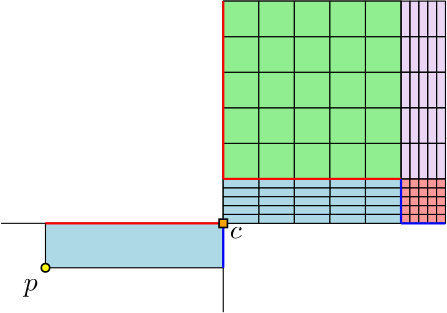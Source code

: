 <?xml version="1.0"?>
<!DOCTYPE ipe SYSTEM "ipe.dtd">
<ipe version="70218" creator="Ipe 7.2.23">
<info created="D:20210806161019" modified="D:20210806162410"/>
<ipestyle name="basic">
<symbol name="arrow/arc(spx)">
<path stroke="sym-stroke" fill="sym-stroke" pen="sym-pen">
0 0 m
-1 0.333 l
-1 -0.333 l
h
</path>
</symbol>
<symbol name="arrow/farc(spx)">
<path stroke="sym-stroke" fill="white" pen="sym-pen">
0 0 m
-1 0.333 l
-1 -0.333 l
h
</path>
</symbol>
<symbol name="arrow/ptarc(spx)">
<path stroke="sym-stroke" fill="sym-stroke" pen="sym-pen">
0 0 m
-1 0.333 l
-0.8 0 l
-1 -0.333 l
h
</path>
</symbol>
<symbol name="arrow/fptarc(spx)">
<path stroke="sym-stroke" fill="white" pen="sym-pen">
0 0 m
-1 0.333 l
-0.8 0 l
-1 -0.333 l
h
</path>
</symbol>
<symbol name="mark/circle(sx)" transformations="translations">
<path fill="sym-stroke">
0.6 0 0 0.6 0 0 e
0.4 0 0 0.4 0 0 e
</path>
</symbol>
<symbol name="mark/disk(sx)" transformations="translations">
<path fill="sym-stroke">
0.6 0 0 0.6 0 0 e
</path>
</symbol>
<symbol name="mark/fdisk(sfx)" transformations="translations">
<group>
<path fill="sym-fill">
0.5 0 0 0.5 0 0 e
</path>
<path fill="sym-stroke" fillrule="eofill">
0.6 0 0 0.6 0 0 e
0.4 0 0 0.4 0 0 e
</path>
</group>
</symbol>
<symbol name="mark/box(sx)" transformations="translations">
<path fill="sym-stroke" fillrule="eofill">
-0.6 -0.6 m
0.6 -0.6 l
0.6 0.6 l
-0.6 0.6 l
h
-0.4 -0.4 m
0.4 -0.4 l
0.4 0.4 l
-0.4 0.4 l
h
</path>
</symbol>
<symbol name="mark/square(sx)" transformations="translations">
<path fill="sym-stroke">
-0.6 -0.6 m
0.6 -0.6 l
0.6 0.6 l
-0.6 0.6 l
h
</path>
</symbol>
<symbol name="mark/fsquare(sfx)" transformations="translations">
<group>
<path fill="sym-fill">
-0.5 -0.5 m
0.5 -0.5 l
0.5 0.5 l
-0.5 0.5 l
h
</path>
<path fill="sym-stroke" fillrule="eofill">
-0.6 -0.6 m
0.6 -0.6 l
0.6 0.6 l
-0.6 0.6 l
h
-0.4 -0.4 m
0.4 -0.4 l
0.4 0.4 l
-0.4 0.4 l
h
</path>
</group>
</symbol>
<symbol name="mark/cross(sx)" transformations="translations">
<group>
<path fill="sym-stroke">
-0.43 -0.57 m
0.57 0.43 l
0.43 0.57 l
-0.57 -0.43 l
h
</path>
<path fill="sym-stroke">
-0.43 0.57 m
0.57 -0.43 l
0.43 -0.57 l
-0.57 0.43 l
h
</path>
</group>
</symbol>
<symbol name="arrow/fnormal(spx)">
<path stroke="sym-stroke" fill="white" pen="sym-pen">
0 0 m
-1 0.333 l
-1 -0.333 l
h
</path>
</symbol>
<symbol name="arrow/pointed(spx)">
<path stroke="sym-stroke" fill="sym-stroke" pen="sym-pen">
0 0 m
-1 0.333 l
-0.8 0 l
-1 -0.333 l
h
</path>
</symbol>
<symbol name="arrow/fpointed(spx)">
<path stroke="sym-stroke" fill="white" pen="sym-pen">
0 0 m
-1 0.333 l
-0.8 0 l
-1 -0.333 l
h
</path>
</symbol>
<symbol name="arrow/linear(spx)">
<path stroke="sym-stroke" pen="sym-pen">
-1 0.333 m
0 0 l
-1 -0.333 l
</path>
</symbol>
<symbol name="arrow/fdouble(spx)">
<path stroke="sym-stroke" fill="white" pen="sym-pen">
0 0 m
-1 0.333 l
-1 -0.333 l
h
-1 0 m
-2 0.333 l
-2 -0.333 l
h
</path>
</symbol>
<symbol name="arrow/double(spx)">
<path stroke="sym-stroke" fill="sym-stroke" pen="sym-pen">
0 0 m
-1 0.333 l
-1 -0.333 l
h
-1 0 m
-2 0.333 l
-2 -0.333 l
h
</path>
</symbol>
<symbol name="arrow/mid-normal(spx)">
<path stroke="sym-stroke" fill="sym-stroke" pen="sym-pen">
0.5 0 m
-0.5 0.333 l
-0.5 -0.333 l
h
</path>
</symbol>
<symbol name="arrow/mid-fnormal(spx)">
<path stroke="sym-stroke" fill="white" pen="sym-pen">
0.5 0 m
-0.5 0.333 l
-0.5 -0.333 l
h
</path>
</symbol>
<symbol name="arrow/mid-pointed(spx)">
<path stroke="sym-stroke" fill="sym-stroke" pen="sym-pen">
0.5 0 m
-0.5 0.333 l
-0.3 0 l
-0.5 -0.333 l
h
</path>
</symbol>
<symbol name="arrow/mid-fpointed(spx)">
<path stroke="sym-stroke" fill="white" pen="sym-pen">
0.5 0 m
-0.5 0.333 l
-0.3 0 l
-0.5 -0.333 l
h
</path>
</symbol>
<symbol name="arrow/mid-double(spx)">
<path stroke="sym-stroke" fill="sym-stroke" pen="sym-pen">
1 0 m
0 0.333 l
0 -0.333 l
h
0 0 m
-1 0.333 l
-1 -0.333 l
h
</path>
</symbol>
<symbol name="arrow/mid-fdouble(spx)">
<path stroke="sym-stroke" fill="white" pen="sym-pen">
1 0 m
0 0.333 l
0 -0.333 l
h
0 0 m
-1 0.333 l
-1 -0.333 l
h
</path>
</symbol>
<anglesize name="22.5 deg" value="22.5"/>
<anglesize name="30 deg" value="30"/>
<anglesize name="45 deg" value="45"/>
<anglesize name="60 deg" value="60"/>
<anglesize name="90 deg" value="90"/>
<arrowsize name="large" value="10"/>
<arrowsize name="small" value="5"/>
<arrowsize name="tiny" value="3"/>
<color name="blue" value="0 0 1"/>
<color name="brown" value="0.647 0.165 0.165"/>
<color name="darkblue" value="0 0 0.545"/>
<color name="darkcyan" value="0 0.545 0.545"/>
<color name="darkgray" value="0.663"/>
<color name="darkgreen" value="0 0.392 0"/>
<color name="darkmagenta" value="0.545 0 0.545"/>
<color name="darkorange" value="1 0.549 0"/>
<color name="darkred" value="0.545 0 0"/>
<color name="gold" value="1 0.843 0"/>
<color name="gray" value="0.745"/>
<color name="green" value="0 1 0"/>
<color name="lightblue" value="0.678 0.847 0.902"/>
<color name="lightcyan" value="0.878 1 1"/>
<color name="lightgray" value="0.827"/>
<color name="lightgreen" value="0.565 0.933 0.565"/>
<color name="lightyellow" value="1 1 0.878"/>
<color name="navy" value="0 0 0.502"/>
<color name="orange" value="1 0.647 0"/>
<color name="pink" value="1 0.753 0.796"/>
<color name="purple" value="0.627 0.125 0.941"/>
<color name="red" value="1 0 0"/>
<color name="seagreen" value="0.18 0.545 0.341"/>
<color name="turquoise" value="0.251 0.878 0.816"/>
<color name="violet" value="0.933 0.51 0.933"/>
<color name="yellow" value="1 1 0"/>
<dashstyle name="dash dot dotted" value="[4 2 1 2 1 2] 0"/>
<dashstyle name="dash dotted" value="[4 2 1 2] 0"/>
<dashstyle name="dashed" value="[4] 0"/>
<dashstyle name="dotted" value="[1 3] 0"/>
<gridsize name="10 pts (~3.5 mm)" value="10"/>
<gridsize name="14 pts (~5 mm)" value="14"/>
<gridsize name="16 pts (~6 mm)" value="16"/>
<gridsize name="20 pts (~7 mm)" value="20"/>
<gridsize name="28 pts (~10 mm)" value="28"/>
<gridsize name="32 pts (~12 mm)" value="32"/>
<gridsize name="4 pts" value="4"/>
<gridsize name="56 pts (~20 mm)" value="56"/>
<gridsize name="8 pts (~3 mm)" value="8"/>
<opacity name="10%" value="0.1"/>
<opacity name="30%" value="0.3"/>
<opacity name="50%" value="0.5"/>
<opacity name="75%" value="0.75"/>
<pen name="fat" value="1.2"/>
<pen name="heavier" value="0.8"/>
<pen name="ultrafat" value="2"/>
<symbolsize name="large" value="5"/>
<symbolsize name="small" value="2"/>
<symbolsize name="tiny" value="1.1"/>
<textsize name="Huge" value="\Huge"/>
<textsize name="LARGE" value="\LARGE"/>
<textsize name="Large" value="\Large"/>
<textsize name="footnote" value="\footnotesize"/>
<textsize name="huge" value="\huge"/>
<textsize name="large" value="\large"/>
<textsize name="small" value="\small"/>
<textsize name="tiny" value="\tiny"/>
<textstyle name="center" begin="\begin{center}" end="\end{center}"/>
<textstyle name="item" begin="\begin{itemize}\item{}" end="\end{itemize}"/>
<textstyle name="itemize" begin="\begin{itemize}" end="\end{itemize}"/>
<tiling name="falling" angle="-60" step="4" width="1"/>
<tiling name="rising" angle="30" step="4" width="1"/>
</ipestyle>
<ipestyle name="sarielstylesheet">
<color name="aliceblue" value="0.941 0.973 1"/>
<color name="antiquewhite" value="0.98 0.922 0.843"/>
<color name="antiquewhite1" value="1 0.937 0.859"/>
<color name="antiquewhite2" value="0.933 0.875 0.8"/>
<color name="antiquewhite3" value="0.804 0.753 0.69"/>
<color name="antiquewhite4" value="0.545 0.514 0.471"/>
<color name="aquamarine" value="0.498 1 0.831"/>
<color name="aquamarine1" value="0.498 1 0.831"/>
<color name="aquamarine2" value="0.463 0.933 0.776"/>
<color name="aquamarine3" value="0.4 0.804 0.667"/>
<color name="aquamarine4" value="0.271 0.545 0.455"/>
<color name="azure" value="0.941 1 1"/>
<color name="azure1" value="0.941 1 1"/>
<color name="azure2" value="0.878 0.933 0.933"/>
<color name="azure3" value="0.757 0.804 0.804"/>
<color name="azure4" value="0.514 0.545 0.545"/>
<color name="beige" value="0.961 0.961 0.863"/>
<color name="bisque" value="1 0.894 0.769"/>
<color name="bisque1" value="1 0.894 0.769"/>
<color name="bisque2" value="0.933 0.835 0.718"/>
<color name="bisque3" value="0.804 0.718 0.62"/>
<color name="bisque4" value="0.545 0.49 0.42"/>
<color name="black" value="0"/>
<color name="blanchedalmond" value="1 0.922 0.804"/>
<color name="blue" value="0 0 1"/>
<color name="blue1" value="0 0 1"/>
<color name="blue2" value="0 0 0.933"/>
<color name="blue3" value="0 0 0.804"/>
<color name="blue4" value="0 0 0.545"/>
<color name="blueviolet" value="0.541 0.169 0.886"/>
<color name="brown" value="0.647 0.165 0.165"/>
<color name="brown1" value="1 0.251 0.251"/>
<color name="brown2" value="0.933 0.231 0.231"/>
<color name="brown3" value="0.804 0.2 0.2"/>
<color name="brown4" value="0.545 0.137 0.137"/>
<color name="burlywood" value="0.871 0.722 0.529"/>
<color name="burlywood1" value="1 0.827 0.608"/>
<color name="burlywood2" value="0.933 0.773 0.569"/>
<color name="burlywood3" value="0.804 0.667 0.49"/>
<color name="burlywood4" value="0.545 0.451 0.333"/>
<color name="cadetblue" value="0.373 0.62 0.627"/>
<color name="cadetblue1" value="0.596 0.961 1"/>
<color name="cadetblue2" value="0.557 0.898 0.933"/>
<color name="cadetblue3" value="0.478 0.773 0.804"/>
<color name="cadetblue4" value="0.325 0.525 0.545"/>
<color name="chartreuse" value="0.498 1 0"/>
<color name="chartreuse1" value="0.498 1 0"/>
<color name="chartreuse2" value="0.463 0.933 0"/>
<color name="chartreuse3" value="0.4 0.804 0"/>
<color name="chartreuse4" value="0.271 0.545 0"/>
<color name="chocolate" value="0.824 0.412 0.118"/>
<color name="chocolate1" value="1 0.498 0.141"/>
<color name="chocolate2" value="0.933 0.463 0.129"/>
<color name="chocolate3" value="0.804 0.4 0.114"/>
<color name="chocolate4" value="0.545 0.271 0.075"/>
<color name="coral" value="1 0.498 0.314"/>
<color name="coral1" value="1 0.447 0.337"/>
<color name="coral2" value="0.933 0.416 0.314"/>
<color name="coral3" value="0.804 0.357 0.271"/>
<color name="coral4" value="0.545 0.243 0.184"/>
<color name="cornflowerblue" value="0.392 0.584 0.929"/>
<color name="cornsilk" value="1 0.973 0.863"/>
<color name="cornsilk1" value="1 0.973 0.863"/>
<color name="cornsilk2" value="0.933 0.91 0.804"/>
<color name="cornsilk3" value="0.804 0.784 0.694"/>
<color name="cornsilk4" value="0.545 0.533 0.471"/>
<color name="cyan" value="0 1 1"/>
<color name="cyan1" value="0 1 1"/>
<color name="cyan2" value="0 0.933 0.933"/>
<color name="cyan3" value="0 0.804 0.804"/>
<color name="cyan4" value="0 0.545 0.545"/>
<color name="darkblue" value="0 0 0.545"/>
<color name="darkcyan" value="0 0.545 0.545"/>
<color name="darkgoldenrod" value="0.722 0.525 0.043"/>
<color name="darkgoldenrod1" value="1 0.725 0.059"/>
<color name="darkgoldenrod2" value="0.933 0.678 0.055"/>
<color name="darkgoldenrod3" value="0.804 0.584 0.047"/>
<color name="darkgoldenrod4" value="0.545 0.396 0.031"/>
<color name="darkgray" value="0.663"/>
<color name="darkgreen" value="0 0.392 0"/>
<color name="darkgrey" value="0.663"/>
<color name="darkkhaki" value="0.741 0.718 0.42"/>
<color name="darkmagenta" value="0.545 0 0.545"/>
<color name="darkolivegreen" value="0.333 0.42 0.184"/>
<color name="darkolivegreen1" value="0.792 1 0.439"/>
<color name="darkolivegreen2" value="0.737 0.933 0.408"/>
<color name="darkolivegreen3" value="0.635 0.804 0.353"/>
<color name="darkolivegreen4" value="0.431 0.545 0.239"/>
<color name="darkorange" value="1 0.549 0"/>
<color name="darkorange1" value="1 0.498 0"/>
<color name="darkorange2" value="0.933 0.463 0"/>
<color name="darkorange3" value="0.804 0.4 0"/>
<color name="darkorange4" value="0.545 0.271 0"/>
<color name="darkorchid" value="0.6 0.196 0.8"/>
<color name="darkorchid1" value="0.749 0.243 1"/>
<color name="darkorchid2" value="0.698 0.227 0.933"/>
<color name="darkorchid3" value="0.604 0.196 0.804"/>
<color name="darkorchid4" value="0.408 0.133 0.545"/>
<color name="darkred" value="0.545 0 0"/>
<color name="darksalmon" value="0.914 0.588 0.478"/>
<color name="darkseagreen" value="0.561 0.737 0.561"/>
<color name="darkseagreen1" value="0.757 1 0.757"/>
<color name="darkseagreen2" value="0.706 0.933 0.706"/>
<color name="darkseagreen3" value="0.608 0.804 0.608"/>
<color name="darkseagreen4" value="0.412 0.545 0.412"/>
<color name="darkslateblue" value="0.282 0.239 0.545"/>
<color name="darkslategray" value="0.184 0.31 0.31"/>
<color name="darkslategray1" value="0.592 1 1"/>
<color name="darkslategray2" value="0.553 0.933 0.933"/>
<color name="darkslategray3" value="0.475 0.804 0.804"/>
<color name="darkslategray4" value="0.322 0.545 0.545"/>
<color name="darkslategrey" value="0.184 0.31 0.31"/>
<color name="darkturquoise" value="0 0.808 0.82"/>
<color name="darkviolet" value="0.58 0 0.827"/>
<color name="deeppink" value="1 0.078 0.576"/>
<color name="deeppink1" value="1 0.078 0.576"/>
<color name="deeppink2" value="0.933 0.071 0.537"/>
<color name="deeppink3" value="0.804 0.063 0.463"/>
<color name="deeppink4" value="0.545 0.039 0.314"/>
<color name="deepskyblue" value="0 0.749 1"/>
<color name="deepskyblue1" value="0 0.749 1"/>
<color name="deepskyblue2" value="0 0.698 0.933"/>
<color name="deepskyblue3" value="0 0.604 0.804"/>
<color name="deepskyblue4" value="0 0.408 0.545"/>
<color name="dimgray" value="0.412"/>
<color name="dimgrey" value="0.412"/>
<color name="dodgerblue" value="0.118 0.565 1"/>
<color name="dodgerblue1" value="0.118 0.565 1"/>
<color name="dodgerblue2" value="0.11 0.525 0.933"/>
<color name="dodgerblue3" value="0.094 0.455 0.804"/>
<color name="dodgerblue4" value="0.063 0.306 0.545"/>
<color name="firebrick" value="0.698 0.133 0.133"/>
<color name="firebrick1" value="1 0.188 0.188"/>
<color name="firebrick2" value="0.933 0.173 0.173"/>
<color name="firebrick3" value="0.804 0.149 0.149"/>
<color name="firebrick4" value="0.545 0.102 0.102"/>
<color name="floralwhite" value="1 0.98 0.941"/>
<color name="forestgreen" value="0.133 0.545 0.133"/>
<color name="gainsboro" value="0.863"/>
<color name="ghostwhite" value="0.973 0.973 1"/>
<color name="gold" value="1 0.843 0"/>
<color name="gold1" value="1 0.843 0"/>
<color name="gold2" value="0.933 0.788 0"/>
<color name="gold3" value="0.804 0.678 0"/>
<color name="gold4" value="0.545 0.459 0"/>
<color name="goldenrod" value="0.855 0.647 0.125"/>
<color name="goldenrod1" value="1 0.757 0.145"/>
<color name="goldenrod2" value="0.933 0.706 0.133"/>
<color name="goldenrod3" value="0.804 0.608 0.114"/>
<color name="goldenrod4" value="0.545 0.412 0.078"/>
<color name="gray" value="0.745"/>
<color name="gray0" value="0"/>
<color name="gray1" value="0.125"/>
<color name="gray10" value="0.102"/>
<color name="gray100" value="1"/>
<color name="gray11" value="0.11"/>
<color name="gray12" value="0.122"/>
<color name="gray13" value="0.129"/>
<color name="gray14" value="0.141"/>
<color name="gray15" value="0.149"/>
<color name="gray16" value="0.161"/>
<color name="gray17" value="0.169"/>
<color name="gray18" value="0.18"/>
<color name="gray19" value="0.188"/>
<color name="gray2" value="0.25"/>
<color name="gray20" value="0.2"/>
<color name="gray21" value="0.212"/>
<color name="gray22" value="0.22"/>
<color name="gray23" value="0.231"/>
<color name="gray24" value="0.239"/>
<color name="gray25" value="0.251"/>
<color name="gray26" value="0.259"/>
<color name="gray27" value="0.271"/>
<color name="gray28" value="0.278"/>
<color name="gray29" value="0.29"/>
<color name="gray3" value="0.375"/>
<color name="gray30" value="0.302"/>
<color name="gray31" value="0.31"/>
<color name="gray32" value="0.322"/>
<color name="gray33" value="0.329"/>
<color name="gray34" value="0.341"/>
<color name="gray35" value="0.349"/>
<color name="gray36" value="0.361"/>
<color name="gray37" value="0.369"/>
<color name="gray38" value="0.38"/>
<color name="gray39" value="0.388"/>
<color name="gray4" value="0.5"/>
<color name="gray40" value="0.4"/>
<color name="gray41" value="0.412"/>
<color name="gray42" value="0.42"/>
<color name="gray43" value="0.431"/>
<color name="gray44" value="0.439"/>
<color name="gray45" value="0.451"/>
<color name="gray46" value="0.459"/>
<color name="gray47" value="0.471"/>
<color name="gray48" value="0.478"/>
<color name="gray49" value="0.49"/>
<color name="gray5" value="0.625"/>
<color name="gray50" value="0.498"/>
<color name="gray51" value="0.51"/>
<color name="gray52" value="0.522"/>
<color name="gray53" value="0.529"/>
<color name="gray54" value="0.541"/>
<color name="gray55" value="0.549"/>
<color name="gray56" value="0.561"/>
<color name="gray57" value="0.569"/>
<color name="gray58" value="0.58"/>
<color name="gray59" value="0.588"/>
<color name="gray6" value="0.75"/>
<color name="gray60" value="0.6"/>
<color name="gray61" value="0.612"/>
<color name="gray62" value="0.62"/>
<color name="gray63" value="0.631"/>
<color name="gray64" value="0.639"/>
<color name="gray65" value="0.651"/>
<color name="gray66" value="0.659"/>
<color name="gray67" value="0.671"/>
<color name="gray68" value="0.678"/>
<color name="gray69" value="0.69"/>
<color name="gray7" value="0.875"/>
<color name="gray70" value="0.702"/>
<color name="gray71" value="0.71"/>
<color name="gray72" value="0.722"/>
<color name="gray73" value="0.729"/>
<color name="gray74" value="0.741"/>
<color name="gray75" value="0.749"/>
<color name="gray76" value="0.761"/>
<color name="gray77" value="0.769"/>
<color name="gray78" value="0.78"/>
<color name="gray79" value="0.788"/>
<color name="gray8" value="0.078"/>
<color name="gray80" value="0.8"/>
<color name="gray81" value="0.812"/>
<color name="gray82" value="0.82"/>
<color name="gray83" value="0.831"/>
<color name="gray84" value="0.839"/>
<color name="gray85" value="0.851"/>
<color name="gray86" value="0.859"/>
<color name="gray87" value="0.871"/>
<color name="gray88" value="0.878"/>
<color name="gray89" value="0.89"/>
<color name="gray9" value="0.09"/>
<color name="gray90" value="0.898"/>
<color name="gray91" value="0.91"/>
<color name="gray92" value="0.922"/>
<color name="gray93" value="0.929"/>
<color name="gray94" value="0.941"/>
<color name="gray95" value="0.949"/>
<color name="gray96" value="0.961"/>
<color name="gray97" value="0.969"/>
<color name="gray98" value="0.98"/>
<color name="gray99" value="0.988"/>
<color name="gray_1" value="0.012"/>
<color name="gray_2" value="0.02"/>
<color name="gray_3" value="0.031"/>
<color name="gray_4" value="0.039"/>
<color name="gray_5" value="0.051"/>
<color name="gray_6" value="0.059"/>
<color name="gray_7" value="0.071"/>
<color name="green" value="0 1 0"/>
<color name="green1" value="0 1 0"/>
<color name="green2" value="0 0.933 0"/>
<color name="green3" value="0 0.804 0"/>
<color name="green4" value="0 0.545 0"/>
<color name="greenyellow" value="0.678 1 0.184"/>
<color name="grey" value="0.745"/>
<color name="grey0" value="0"/>
<color name="grey1" value="0.012"/>
<color name="grey10" value="0.102"/>
<color name="grey100" value="1"/>
<color name="grey11" value="0.11"/>
<color name="grey12" value="0.122"/>
<color name="grey13" value="0.129"/>
<color name="grey14" value="0.141"/>
<color name="grey15" value="0.149"/>
<color name="grey16" value="0.161"/>
<color name="grey17" value="0.169"/>
<color name="grey18" value="0.18"/>
<color name="grey19" value="0.188"/>
<color name="grey2" value="0.02"/>
<color name="grey20" value="0.2"/>
<color name="grey21" value="0.212"/>
<color name="grey22" value="0.22"/>
<color name="grey23" value="0.231"/>
<color name="grey24" value="0.239"/>
<color name="grey25" value="0.251"/>
<color name="grey26" value="0.259"/>
<color name="grey27" value="0.271"/>
<color name="grey28" value="0.278"/>
<color name="grey29" value="0.29"/>
<color name="grey3" value="0.031"/>
<color name="grey30" value="0.302"/>
<color name="grey31" value="0.31"/>
<color name="grey32" value="0.322"/>
<color name="grey33" value="0.329"/>
<color name="grey34" value="0.341"/>
<color name="grey35" value="0.349"/>
<color name="grey36" value="0.361"/>
<color name="grey37" value="0.369"/>
<color name="grey38" value="0.38"/>
<color name="grey39" value="0.388"/>
<color name="grey4" value="0.039"/>
<color name="grey40" value="0.4"/>
<color name="grey41" value="0.412"/>
<color name="grey42" value="0.42"/>
<color name="grey43" value="0.431"/>
<color name="grey44" value="0.439"/>
<color name="grey45" value="0.451"/>
<color name="grey46" value="0.459"/>
<color name="grey47" value="0.471"/>
<color name="grey48" value="0.478"/>
<color name="grey49" value="0.49"/>
<color name="grey5" value="0.051"/>
<color name="grey50" value="0.498"/>
<color name="grey51" value="0.51"/>
<color name="grey52" value="0.522"/>
<color name="grey53" value="0.529"/>
<color name="grey54" value="0.541"/>
<color name="grey55" value="0.549"/>
<color name="grey56" value="0.561"/>
<color name="grey57" value="0.569"/>
<color name="grey58" value="0.58"/>
<color name="grey59" value="0.588"/>
<color name="grey6" value="0.059"/>
<color name="grey60" value="0.6"/>
<color name="grey61" value="0.612"/>
<color name="grey62" value="0.62"/>
<color name="grey63" value="0.631"/>
<color name="grey64" value="0.639"/>
<color name="grey65" value="0.651"/>
<color name="grey66" value="0.659"/>
<color name="grey67" value="0.671"/>
<color name="grey68" value="0.678"/>
<color name="grey69" value="0.69"/>
<color name="grey7" value="0.071"/>
<color name="grey70" value="0.702"/>
<color name="grey71" value="0.71"/>
<color name="grey72" value="0.722"/>
<color name="grey73" value="0.729"/>
<color name="grey74" value="0.741"/>
<color name="grey75" value="0.749"/>
<color name="grey76" value="0.761"/>
<color name="grey77" value="0.769"/>
<color name="grey78" value="0.78"/>
<color name="grey79" value="0.788"/>
<color name="grey8" value="0.078"/>
<color name="grey80" value="0.8"/>
<color name="grey81" value="0.812"/>
<color name="grey82" value="0.82"/>
<color name="grey83" value="0.831"/>
<color name="grey84" value="0.839"/>
<color name="grey85" value="0.851"/>
<color name="grey86" value="0.859"/>
<color name="grey87" value="0.871"/>
<color name="grey88" value="0.878"/>
<color name="grey89" value="0.89"/>
<color name="grey9" value="0.09"/>
<color name="grey90" value="0.898"/>
<color name="grey91" value="0.91"/>
<color name="grey92" value="0.922"/>
<color name="grey93" value="0.929"/>
<color name="grey94" value="0.941"/>
<color name="grey95" value="0.949"/>
<color name="grey96" value="0.961"/>
<color name="grey97" value="0.969"/>
<color name="grey98" value="0.98"/>
<color name="grey99" value="0.988"/>
<color name="honeydew" value="0.941 1 0.941"/>
<color name="honeydew1" value="0.941 1 0.941"/>
<color name="honeydew2" value="0.878 0.933 0.878"/>
<color name="honeydew3" value="0.757 0.804 0.757"/>
<color name="honeydew4" value="0.514 0.545 0.514"/>
<color name="hotpink" value="1 0.412 0.706"/>
<color name="hotpink1" value="1 0.431 0.706"/>
<color name="hotpink2" value="0.933 0.416 0.655"/>
<color name="hotpink3" value="0.804 0.376 0.565"/>
<color name="hotpink4" value="0.545 0.227 0.384"/>
<color name="indianred" value="0.804 0.361 0.361"/>
<color name="indianred1" value="1 0.416 0.416"/>
<color name="indianred2" value="0.933 0.388 0.388"/>
<color name="indianred3" value="0.804 0.333 0.333"/>
<color name="indianred4" value="0.545 0.227 0.227"/>
<color name="ivory" value="1 1 0.941"/>
<color name="ivory1" value="1 1 0.941"/>
<color name="ivory2" value="0.933 0.933 0.878"/>
<color name="ivory3" value="0.804 0.804 0.757"/>
<color name="ivory4" value="0.545 0.545 0.514"/>
<color name="khaki" value="0.941 0.902 0.549"/>
<color name="khaki1" value="1 0.965 0.561"/>
<color name="khaki2" value="0.933 0.902 0.522"/>
<color name="khaki3" value="0.804 0.776 0.451"/>
<color name="khaki4" value="0.545 0.525 0.306"/>
<color name="lavender" value="0.902 0.902 0.98"/>
<color name="lavenderblush" value="1 0.941 0.961"/>
<color name="lavenderblush1" value="1 0.941 0.961"/>
<color name="lavenderblush2" value="0.933 0.878 0.898"/>
<color name="lavenderblush3" value="0.804 0.757 0.773"/>
<color name="lavenderblush4" value="0.545 0.514 0.525"/>
<color name="lawngreen" value="0.486 0.988 0"/>
<color name="lemonchiffon" value="1 0.98 0.804"/>
<color name="lemonchiffon1" value="1 0.98 0.804"/>
<color name="lemonchiffon2" value="0.933 0.914 0.749"/>
<color name="lemonchiffon3" value="0.804 0.788 0.647"/>
<color name="lemonchiffon4" value="0.545 0.537 0.439"/>
<color name="lightblue" value="0.678 0.847 0.902"/>
<color name="lightblue1" value="0.749 0.937 1"/>
<color name="lightblue2" value="0.698 0.875 0.933"/>
<color name="lightblue3" value="0.604 0.753 0.804"/>
<color name="lightblue4" value="0.408 0.514 0.545"/>
<color name="lightcoral" value="0.941 0.502 0.502"/>
<color name="lightcyan" value="0.878 1 1"/>
<color name="lightcyan1" value="0.878 1 1"/>
<color name="lightcyan2" value="0.82 0.933 0.933"/>
<color name="lightcyan3" value="0.706 0.804 0.804"/>
<color name="lightcyan4" value="0.478 0.545 0.545"/>
<color name="lightgoldenrod" value="0.933 0.867 0.51"/>
<color name="lightgoldenrod1" value="1 0.925 0.545"/>
<color name="lightgoldenrod2" value="0.933 0.863 0.51"/>
<color name="lightgoldenrod3" value="0.804 0.745 0.439"/>
<color name="lightgoldenrod4" value="0.545 0.506 0.298"/>
<color name="lightgoldenrodyellow" value="0.98 0.98 0.824"/>
<color name="lightgray" value="0.827"/>
<color name="lightgreen" value="0.565 0.933 0.565"/>
<color name="lightgrey" value="0.827"/>
<color name="lightpink" value="1 0.714 0.757"/>
<color name="lightpink1" value="1 0.682 0.725"/>
<color name="lightpink2" value="0.933 0.635 0.678"/>
<color name="lightpink3" value="0.804 0.549 0.584"/>
<color name="lightpink4" value="0.545 0.373 0.396"/>
<color name="lightred" value="1 0.601 0.601"/>
<color name="lightsalmon" value="1 0.627 0.478"/>
<color name="lightsalmon1" value="1 0.627 0.478"/>
<color name="lightsalmon2" value="0.933 0.584 0.447"/>
<color name="lightsalmon3" value="0.804 0.506 0.384"/>
<color name="lightsalmon4" value="0.545 0.341 0.259"/>
<color name="lightseagreen" value="0.125 0.698 0.667"/>
<color name="lightskyblue" value="0.529 0.808 0.98"/>
<color name="lightskyblue1" value="0.69 0.886 1"/>
<color name="lightskyblue2" value="0.643 0.827 0.933"/>
<color name="lightskyblue3" value="0.553 0.714 0.804"/>
<color name="lightskyblue4" value="0.376 0.482 0.545"/>
<color name="lightslateblue" value="0.518 0.439 1"/>
<color name="lightslategray" value="0.467 0.533 0.6"/>
<color name="lightslategrey" value="0.467 0.533 0.6"/>
<color name="lightsteelblue" value="0.69 0.769 0.871"/>
<color name="lightsteelblue1" value="0.792 0.882 1"/>
<color name="lightsteelblue2" value="0.737 0.824 0.933"/>
<color name="lightsteelblue3" value="0.635 0.71 0.804"/>
<color name="lightsteelblue4" value="0.431 0.482 0.545"/>
<color name="lightyellow" value="1 1 0.878"/>
<color name="lightyellow1" value="1 1 0.878"/>
<color name="lightyellow2" value="0.933 0.933 0.82"/>
<color name="lightyellow3" value="0.804 0.804 0.706"/>
<color name="lightyellow4" value="0.545 0.545 0.478"/>
<color name="limegreen" value="0.196 0.804 0.196"/>
<color name="linen" value="0.98 0.941 0.902"/>
<color name="magenta" value="1 0 1"/>
<color name="magenta1" value="1 0 1"/>
<color name="magenta2" value="0.933 0 0.933"/>
<color name="magenta3" value="0.804 0 0.804"/>
<color name="magenta4" value="0.545 0 0.545"/>
<color name="maroon" value="0.69 0.188 0.376"/>
<color name="maroon1" value="1 0.204 0.702"/>
<color name="maroon2" value="0.933 0.188 0.655"/>
<color name="maroon3" value="0.804 0.161 0.565"/>
<color name="maroon4" value="0.545 0.11 0.384"/>
<color name="mediumaquamarine" value="0.4 0.804 0.667"/>
<color name="mediumblue" value="0 0 0.804"/>
<color name="mediumorchid" value="0.729 0.333 0.827"/>
<color name="mediumorchid1" value="0.878 0.4 1"/>
<color name="mediumorchid2" value="0.82 0.373 0.933"/>
<color name="mediumorchid3" value="0.706 0.322 0.804"/>
<color name="mediumorchid4" value="0.478 0.216 0.545"/>
<color name="mediumpurple" value="0.576 0.439 0.859"/>
<color name="mediumpurple1" value="0.671 0.51 1"/>
<color name="mediumpurple2" value="0.624 0.475 0.933"/>
<color name="mediumpurple3" value="0.537 0.408 0.804"/>
<color name="mediumpurple4" value="0.365 0.278 0.545"/>
<color name="mediumseagreen" value="0.235 0.702 0.443"/>
<color name="mediumslateblue" value="0.482 0.408 0.933"/>
<color name="mediumspringgreen" value="0 0.98 0.604"/>
<color name="mediumturquoise" value="0.282 0.82 0.8"/>
<color name="mediumvioletred" value="0.78 0.082 0.522"/>
<color name="midnightblue" value="0.098 0.098 0.439"/>
<color name="mintcream" value="0.961 1 0.98"/>
<color name="mistyrose" value="1 0.894 0.882"/>
<color name="mistyrose1" value="1 0.894 0.882"/>
<color name="mistyrose2" value="0.933 0.835 0.824"/>
<color name="mistyrose3" value="0.804 0.718 0.71"/>
<color name="mistyrose4" value="0.545 0.49 0.482"/>
<color name="moccasin" value="1 0.894 0.71"/>
<color name="navajowhite" value="1 0.871 0.678"/>
<color name="navajowhite1" value="1 0.871 0.678"/>
<color name="navajowhite2" value="0.933 0.812 0.631"/>
<color name="navajowhite3" value="0.804 0.702 0.545"/>
<color name="navajowhite4" value="0.545 0.475 0.369"/>
<color name="navy" value="0 0 0.502"/>
<color name="navyblue" value="0 0 0.502"/>
<color name="oldlace" value="0.992 0.961 0.902"/>
<color name="olivedrab" value="0.42 0.557 0.137"/>
<color name="olivedrab1" value="0.753 1 0.243"/>
<color name="olivedrab2" value="0.702 0.933 0.227"/>
<color name="olivedrab3" value="0.604 0.804 0.196"/>
<color name="olivedrab4" value="0.412 0.545 0.133"/>
<color name="orange" value="1 0.647 0"/>
<color name="orange1" value="1 0.647 0"/>
<color name="orange2" value="0.933 0.604 0"/>
<color name="orange3" value="0.804 0.522 0"/>
<color name="orange4" value="0.545 0.353 0"/>
<color name="orangered" value="1 0.271 0"/>
<color name="orangered1" value="1 0.271 0"/>
<color name="orangered2" value="0.933 0.251 0"/>
<color name="orangered3" value="0.804 0.216 0"/>
<color name="orangered4" value="0.545 0.145 0"/>
<color name="orchid" value="0.855 0.439 0.839"/>
<color name="orchid1" value="1 0.514 0.98"/>
<color name="orchid2" value="0.933 0.478 0.914"/>
<color name="orchid3" value="0.804 0.412 0.788"/>
<color name="orchid4" value="0.545 0.278 0.537"/>
<color name="palegoldenrod" value="0.933 0.91 0.667"/>
<color name="palegreen" value="0.596 0.984 0.596"/>
<color name="palegreen1" value="0.604 1 0.604"/>
<color name="palegreen3" value="0.486 0.804 0.486"/>
<color name="palegreen4" value="0.329 0.545 0.329"/>
<color name="paleturquoise" value="0.686 0.933 0.933"/>
<color name="paleturquoise1" value="0.733 1 1"/>
<color name="paleturquoise2" value="0.682 0.933 0.933"/>
<color name="paleturquoise3" value="0.588 0.804 0.804"/>
<color name="paleturquoise4" value="0.4 0.545 0.545"/>
<color name="palevioletred" value="0.859 0.439 0.576"/>
<color name="palevioletred1" value="1 0.51 0.671"/>
<color name="palevioletred2" value="0.933 0.475 0.624"/>
<color name="palevioletred3" value="0.804 0.408 0.537"/>
<color name="palevioletred4" value="0.545 0.278 0.365"/>
<color name="papayawhip" value="1 0.937 0.835"/>
<color name="peachpuff" value="1 0.855 0.725"/>
<color name="peachpuff1" value="1 0.855 0.725"/>
<color name="peachpuff2" value="0.933 0.796 0.678"/>
<color name="peachpuff3" value="0.804 0.686 0.584"/>
<color name="peachpuff4" value="0.545 0.467 0.396"/>
<color name="peru" value="0.804 0.522 0.247"/>
<color name="pink" value="1 0.753 0.796"/>
<color name="pink1" value="1 0.71 0.773"/>
<color name="pink2" value="0.933 0.663 0.722"/>
<color name="pink3" value="0.804 0.569 0.62"/>
<color name="pink4" value="0.545 0.388 0.424"/>
<color name="plum" value="0.867 0.627 0.867"/>
<color name="plum1" value="1 0.733 1"/>
<color name="plum2" value="0.933 0.682 0.933"/>
<color name="plum3" value="0.804 0.588 0.804"/>
<color name="plum4" value="0.545 0.4 0.545"/>
<color name="powderblue" value="0.69 0.878 0.902"/>
<color name="purple" value="0.627 0.125 0.941"/>
<color name="purple1" value="0.608 0.188 1"/>
<color name="purple2" value="0.569 0.173 0.933"/>
<color name="purple3" value="0.49 0.149 0.804"/>
<color name="purple4" value="0.333 0.102 0.545"/>
<color name="red" value="1 0 0"/>
<color name="red1" value="1 0 0"/>
<color name="red2" value="0.933 0 0"/>
<color name="red3" value="0.804 0 0"/>
<color name="red4" value="0.545 0 0"/>
<color name="rosybrown" value="0.737 0.561 0.561"/>
<color name="rosybrown1" value="1 0.757 0.757"/>
<color name="rosybrown2" value="0.933 0.706 0.706"/>
<color name="rosybrown3" value="0.804 0.608 0.608"/>
<color name="rosybrown4" value="0.545 0.412 0.412"/>
<color name="royalblue" value="0.255 0.412 0.882"/>
<color name="royalblue1" value="0.282 0.463 1"/>
<color name="royalblue2" value="0.263 0.431 0.933"/>
<color name="royalblue3" value="0.227 0.373 0.804"/>
<color name="royalblue4" value="0.153 0.251 0.545"/>
<color name="saddlebrown" value="0.545 0.271 0.075"/>
<color name="salmon" value="0.98 0.502 0.447"/>
<color name="salmon1" value="1 0.549 0.412"/>
<color name="salmon2" value="0.933 0.51 0.384"/>
<color name="salmon3" value="0.804 0.439 0.329"/>
<color name="salmon4" value="0.545 0.298 0.224"/>
<color name="sandybrown" value="0.957 0.643 0.376"/>
<color name="seagreen" value="0.18 0.545 0.341"/>
<color name="seagreen1" value="0.329 1 0.624"/>
<color name="seagreen2" value="0.306 0.933 0.58"/>
<color name="seagreen3" value="0.263 0.804 0.502"/>
<color name="seagreen4" value="0.18 0.545 0.341"/>
<color name="seashell" value="1 0.961 0.933"/>
<color name="seashell1" value="1 0.961 0.933"/>
<color name="seashell2" value="0.933 0.898 0.871"/>
<color name="seashell3" value="0.804 0.773 0.749"/>
<color name="seashell4" value="0.545 0.525 0.51"/>
<color name="sienna" value="0.627 0.322 0.176"/>
<color name="sienna1" value="1 0.51 0.278"/>
<color name="sienna2" value="0.933 0.475 0.259"/>
<color name="sienna3" value="0.804 0.408 0.224"/>
<color name="sienna4" value="0.545 0.278 0.149"/>
<color name="skyblue" value="0.529 0.808 0.922"/>
<color name="skyblue1" value="0.529 0.808 1"/>
<color name="skyblue2" value="0.494 0.753 0.933"/>
<color name="skyblue3" value="0.424 0.651 0.804"/>
<color name="skyblue4" value="0.29 0.439 0.545"/>
<color name="slateblue" value="0.416 0.353 0.804"/>
<color name="slateblue1" value="0.514 0.435 1"/>
<color name="slateblue2" value="0.478 0.404 0.933"/>
<color name="slateblue3" value="0.412 0.349 0.804"/>
<color name="slateblue4" value="0.278 0.235 0.545"/>
<color name="slategray" value="0.439 0.502 0.565"/>
<color name="slategray1" value="0.776 0.886 1"/>
<color name="slategray2" value="0.725 0.827 0.933"/>
<color name="slategray3" value="0.624 0.714 0.804"/>
<color name="slategray4" value="0.424 0.482 0.545"/>
<color name="slategrey" value="0.439 0.502 0.565"/>
<color name="snow" value="1 0.98 0.98"/>
<color name="snow1" value="1 0.98 0.98"/>
<color name="snow2" value="0.933 0.914 0.914"/>
<color name="snow3" value="0.804 0.788 0.788"/>
<color name="snow4" value="0.545 0.537 0.537"/>
<color name="springgreen" value="0 1 0.498"/>
<color name="springgreen1" value="0 1 0.498"/>
<color name="springgreen2" value="0 0.933 0.463"/>
<color name="springgreen3" value="0 0.804 0.4"/>
<color name="springgreen4" value="0 0.545 0.271"/>
<color name="steelblue" value="0.275 0.51 0.706"/>
<color name="steelblue1" value="0.388 0.722 1"/>
<color name="steelblue2" value="0.361 0.675 0.933"/>
<color name="steelblue3" value="0.31 0.58 0.804"/>
<color name="steelblue4" value="0.212 0.392 0.545"/>
<color name="tan" value="0.824 0.706 0.549"/>
<color name="tan1" value="1 0.647 0.31"/>
<color name="tan2" value="0.933 0.604 0.286"/>
<color name="tan3" value="0.804 0.522 0.247"/>
<color name="tan4" value="0.545 0.353 0.169"/>
<color name="thistle" value="0.847 0.749 0.847"/>
<color name="thistle1" value="1 0.882 1"/>
<color name="thistle2" value="0.933 0.824 0.933"/>
<color name="thistle3" value="0.804 0.71 0.804"/>
<color name="thistle4" value="0.545 0.482 0.545"/>
<color name="tomato" value="1 0.388 0.278"/>
<color name="tomato1" value="1 0.388 0.278"/>
<color name="tomato2" value="0.933 0.361 0.259"/>
<color name="tomato3" value="0.804 0.31 0.224"/>
<color name="tomato4" value="0.545 0.212 0.149"/>
<color name="turquoise" value="0.251 0.878 0.816"/>
<color name="turquoise1" value="0 0.961 1"/>
<color name="turquoise2" value="0 0.898 0.933"/>
<color name="turquoise3" value="0 0.773 0.804"/>
<color name="turquoise4" value="0 0.525 0.545"/>
<color name="violet" value="0.933 0.51 0.933"/>
<color name="violetred" value="0.816 0.125 0.565"/>
<color name="violetred1" value="1 0.243 0.588"/>
<color name="violetred2" value="0.933 0.227 0.549"/>
<color name="violetred3" value="0.804 0.196 0.471"/>
<color name="violetred4" value="0.545 0.133 0.322"/>
<color name="wheat" value="0.961 0.871 0.702"/>
<color name="wheat1" value="1 0.906 0.729"/>
<color name="wheat2" value="0.933 0.847 0.682"/>
<color name="wheat3" value="0.804 0.729 0.588"/>
<color name="wheat4" value="0.545 0.494 0.4"/>
<color name="white" value="1"/>
<color name="whitesmoke" value="0.961"/>
<color name="yellow" value="1 1 0"/>
<color name="yellow1" value="1 1 0"/>
<color name="yellow2" value="0.933 0.933 0"/>
<color name="yellow3" value="0.804 0.804 0"/>
<color name="yellow4" value="0.545 0.545 0"/>
<color name="yellowgreen" value="0.604 0.804 0.196"/>
<gridsize name="128 pts" value="128"/>
<gridsize name="16 pts" value="16"/>
<gridsize name="2 pts" value="2"/>
<gridsize name="32 pts" value="32"/>
<gridsize name="4 pts" value="4"/>
<gridsize name="64 pts" value="64"/>
<gridsize name="8 pts" value="8"/>
<opacity name="0%" value="0"/>
<opacity name="1%" value="0.01"/>
<opacity name="10%" value="0.1"/>
<opacity name="20%" value="0.2"/>
<opacity name="30%" value="0.3"/>
<opacity name="40%" value="0.4"/>
<opacity name="50%" value="0.5"/>
<opacity name="60%" value="0.6"/>
<opacity name="70%" value="0.7"/>
<opacity name="80%" value="0.8"/>
<opacity name="90%" value="0.9"/>
<pen name="fat" value="1.2"/>
<pen name="heavier" value="0.8"/>
<pen name="ultrafat 128.0" value="128"/>
<pen name="ultrafat 16.0" value="16"/>
<pen name="ultrafat 2.0" value="2"/>
<pen name="ultrafat 256.0" value="256"/>
<pen name="ultrafat 32.0" value="32"/>
<pen name="ultrafat 4.0" value="4"/>
<pen name="ultrafat 64.0" value="64"/>
<pen name="ultrafat 8.0" value="8"/>
<pen name="ultrafat" value="2"/>
<pen name="ultrathin 0.0625" value="0.062"/>
<pen name="ultrathin 0.125" value="0.125"/>
<pen name="ultrathin 0.25" value="0.25"/>
<pen name="ultrathin 0.5" value="0.5"/>
<symbolsize name="large" value="5"/>
<symbolsize name="mlarge" value="7"/>
<symbolsize name="small" value="2"/>
<symbolsize name="tiny" value="1.1"/>
<symbolsize name="vlarge" value="10"/>
<symbolsize name="vmlarge" value="15"/>
<symbolsize name="vvlarge" value="20"/>
<symbolsize name="vvmlarge" value="30"/>
<symbolsize name="vvvlarge" value="40"/>
<preamble>
\def\ipeMode{TRUE}
</preamble>
<layout paper="144 144" origin="0 0" frame="144 144"/>
</ipestyle>
<ipestyle name="4in page style">
<layout paper="288 288" origin="0 0" frame="288 288"/>
</ipestyle>
<page>
<layer name="alpha"/>
<layer name="beta"/>
<layer name="gamma"/>
<layer name="delta"/>
<layer name="epsilon"/>
<layer name="zeta"/>
<layer name="eta"/>
<layer name="theta"/>
<layer name="iota"/>
<layer name="kappa"/>
<view layers="alpha beta gamma delta epsilon zeta eta" active="alpha"/>
<view layers="alpha beta gamma delta epsilon zeta eta theta" active="theta"/>
<view layers="alpha beta gamma delta epsilon zeta eta iota" active="iota"/>
<view layers="alpha beta gamma delta epsilon zeta eta kappa" active="kappa"/>
<view layers="alpha" active="alpha"/>
<view layers="alpha beta" active="beta"/>
<view layers="alpha beta" active="gamma"/>
<view layers="alpha beta gamma delta" active="delta"/>
<view layers="alpha beta gamma delta epsilon" active="epsilon"/>
<view layers="alpha beta gamma delta epsilon zeta" active="zeta"/>
<view layers="alpha beta gamma delta epsilon zeta eta" active="eta"/>
<path layer="alpha" stroke="black">
16 112 m
176 112 l
</path>
<path stroke="black">
96 80 m
96 192 l
</path>
<path layer="beta" stroke="black" fill="lightblue">
96 112 m
96 96 l
32 96 l
32 112 l
h
</path>
<path matrix="1 0 0 1 64 16" stroke="black" fill="lightblue">
96 112 m
96 96 l
32 96 l
32 112 l
h
</path>
<path layer="delta" matrix="0.2 0 0 0.2 89.6 92.8" stroke="black" fill="lightblue">
96 112 m
96 96 l
32 96 l
32 112 l
h
</path>
<path matrix="0.2 0 0 0.2 102.4 96" stroke="black" fill="lightblue">
96 112 m
96 96 l
32 96 l
32 112 l
h
</path>
<path matrix="0.2 0 0 0.2 89.6 96" stroke="black" fill="lightblue">
96 112 m
96 96 l
32 96 l
32 112 l
h
</path>
<path matrix="0.2 0 0 0.2 102.4 92.8" stroke="black" fill="lightblue">
96 112 m
96 96 l
32 96 l
32 112 l
h
</path>
<path matrix="0.2 0 0 0.2 115.2 92.8" stroke="black" fill="lightblue">
96 112 m
96 96 l
32 96 l
32 112 l
h
</path>
<path matrix="0.2 0 0 0.2 128 96" stroke="black" fill="lightblue">
96 112 m
96 96 l
32 96 l
32 112 l
h
</path>
<path matrix="0.2 0 0 0.2 115.2 96" stroke="black" fill="lightblue">
96 112 m
96 96 l
32 96 l
32 112 l
h
</path>
<path matrix="0.2 0 0 0.2 128 92.8" stroke="black" fill="lightblue">
96 112 m
96 96 l
32 96 l
32 112 l
h
</path>
<path matrix="0.2 0 0 0.2 89.6 99.2" stroke="black" fill="lightblue">
96 112 m
96 96 l
32 96 l
32 112 l
h
</path>
<path matrix="0.2 0 0 0.2 102.4 102.4" stroke="black" fill="lightblue">
96 112 m
96 96 l
32 96 l
32 112 l
h
</path>
<path matrix="0.2 0 0 0.2 89.6 102.4" stroke="black" fill="lightblue">
96 112 m
96 96 l
32 96 l
32 112 l
h
</path>
<path matrix="0.2 0 0 0.2 102.4 99.2" stroke="black" fill="lightblue">
96 112 m
96 96 l
32 96 l
32 112 l
h
</path>
<path matrix="0.2 0 0 0.2 115.2 99.2" stroke="black" fill="lightblue">
96 112 m
96 96 l
32 96 l
32 112 l
h
</path>
<path matrix="0.2 0 0 0.2 128 102.4" stroke="black" fill="lightblue">
96 112 m
96 96 l
32 96 l
32 112 l
h
</path>
<path matrix="0.2 0 0 0.2 115.2 102.4" stroke="black" fill="lightblue">
96 112 m
96 96 l
32 96 l
32 112 l
h
</path>
<path matrix="0.2 0 0 0.2 128 99.2" stroke="black" fill="lightblue">
96 112 m
96 96 l
32 96 l
32 112 l
h
</path>
<path matrix="0.2 0 0 0.2 102.4 105.6" stroke="black" fill="lightblue">
96 112 m
96 96 l
32 96 l
32 112 l
h
</path>
<path matrix="0.2 0 0 0.2 89.6 105.6" stroke="black" fill="lightblue">
96 112 m
96 96 l
32 96 l
32 112 l
h
</path>
<path matrix="0.2 0 0 0.2 128 105.6" stroke="black" fill="lightblue">
96 112 m
96 96 l
32 96 l
32 112 l
h
</path>
<path matrix="0.2 0 0 0.2 115.2 105.6" stroke="black" fill="lightblue">
96 112 m
96 96 l
32 96 l
32 112 l
h
</path>
<path matrix="0.2 0 0 0.2 140.8 96" stroke="black" fill="lightblue">
96 112 m
96 96 l
32 96 l
32 112 l
h
</path>
<path matrix="0.2 0 0 0.2 140.8 92.8" stroke="black" fill="lightblue">
96 112 m
96 96 l
32 96 l
32 112 l
h
</path>
<path matrix="0.2 0 0 0.2 140.8 102.4" stroke="black" fill="lightblue">
96 112 m
96 96 l
32 96 l
32 112 l
h
</path>
<path matrix="0.2 0 0 0.2 140.8 99.2" stroke="black" fill="lightblue">
96 112 m
96 96 l
32 96 l
32 112 l
h
</path>
<path matrix="0.2 0 0 0.2 140.8 105.6" stroke="black" fill="lightblue">
96 112 m
96 96 l
32 96 l
32 112 l
h
</path>
<path layer="beta" stroke="black" fill="lightgreen">
96 128 m
96 192 l
160 192 l
160 128 l
h
</path>
<path layer="gamma" matrix="0.2 0 0 0.2 76.8 102.4" stroke="black" fill="lightgreen">
96 128 m
96 192 l
160 192 l
160 128 l
h
</path>
<path matrix="0.2 0 0 0.2 89.6 102.4" stroke="black" fill="lightgreen">
96 128 m
96 192 l
160 192 l
160 128 l
h
</path>
<path matrix="0.2 0 0 0.2 76.8 115.2" stroke="black" fill="lightgreen">
96 128 m
96 192 l
160 192 l
160 128 l
h
</path>
<path matrix="0.2 0 0 0.2 89.6 115.2" stroke="black" fill="lightgreen">
96 128 m
96 192 l
160 192 l
160 128 l
h
</path>
<path matrix="0.2 0 0 0.2 102.4 102.4" stroke="black" fill="lightgreen">
96 128 m
96 192 l
160 192 l
160 128 l
h
</path>
<path matrix="0.2 0 0 0.2 115.2 102.4" stroke="black" fill="lightgreen">
96 128 m
96 192 l
160 192 l
160 128 l
h
</path>
<path matrix="0.2 0 0 0.2 102.4 115.2" stroke="black" fill="lightgreen">
96 128 m
96 192 l
160 192 l
160 128 l
h
</path>
<path matrix="0.2 0 0 0.2 115.2 115.2" stroke="black" fill="lightgreen">
96 128 m
96 192 l
160 192 l
160 128 l
h
</path>
<path matrix="0.2 0 0 0.2 76.8 128" stroke="black" fill="lightgreen">
96 128 m
96 192 l
160 192 l
160 128 l
h
</path>
<path matrix="0.2 0 0 0.2 89.6 128" stroke="black" fill="lightgreen">
96 128 m
96 192 l
160 192 l
160 128 l
h
</path>
<path matrix="0.2 0 0 0.2 76.8 140.8" stroke="black" fill="lightgreen">
96 128 m
96 192 l
160 192 l
160 128 l
h
</path>
<path matrix="0.2 0 0 0.2 89.6 140.8" stroke="black" fill="lightgreen">
96 128 m
96 192 l
160 192 l
160 128 l
h
</path>
<path matrix="0.2 0 0 0.2 102.4 128" stroke="black" fill="lightgreen">
96 128 m
96 192 l
160 192 l
160 128 l
h
</path>
<path matrix="0.2 0 0 0.2 115.2 128" stroke="black" fill="lightgreen">
96 128 m
96 192 l
160 192 l
160 128 l
h
</path>
<path matrix="0.2 0 0 0.2 102.4 140.8" stroke="black" fill="lightgreen">
96 128 m
96 192 l
160 192 l
160 128 l
h
</path>
<path matrix="0.2 0 0 0.2 115.2 140.8" stroke="black" fill="lightgreen">
96 128 m
96 192 l
160 192 l
160 128 l
h
</path>
<path matrix="0.2 0 0 0.2 76.8 153.6" stroke="black" fill="lightgreen">
96 128 m
96 192 l
160 192 l
160 128 l
h
</path>
<path matrix="0.2 0 0 0.2 89.6 153.6" stroke="black" fill="lightgreen">
96 128 m
96 192 l
160 192 l
160 128 l
h
</path>
<path matrix="0.2 0 0 0.2 102.4 153.6" stroke="black" fill="lightgreen">
96 128 m
96 192 l
160 192 l
160 128 l
h
</path>
<path matrix="0.2 0 0 0.2 115.2 153.6" stroke="black" fill="lightgreen">
96 128 m
96 192 l
160 192 l
160 128 l
h
</path>
<path matrix="0.2 0 0 0.2 128 102.4" stroke="black" fill="lightgreen">
96 128 m
96 192 l
160 192 l
160 128 l
h
</path>
<path matrix="0.2 0 0 0.2 128 115.2" stroke="black" fill="lightgreen">
96 128 m
96 192 l
160 192 l
160 128 l
h
</path>
<path matrix="0.2 0 0 0.2 128 128" stroke="black" fill="lightgreen">
96 128 m
96 192 l
160 192 l
160 128 l
h
</path>
<path matrix="0.2 0 0 0.2 128 140.8" stroke="black" fill="lightgreen">
96 128 m
96 192 l
160 192 l
160 128 l
h
</path>
<path matrix="0.2 0 0 0.2 128 153.6" stroke="black" fill="lightgreen">
96 128 m
96 192 l
160 192 l
160 128 l
h
</path>
<path layer="epsilon" matrix="0.05 0 0 0.05 155.2 105.6" stroke="black" fill="lightred">
96 128 m
96 192 l
160 192 l
160 128 l
h
</path>
<path matrix="0.05 0 0 0.05 158.4 105.6" stroke="black" fill="lightred">
96 128 m
96 192 l
160 192 l
160 128 l
h
</path>
<path matrix="0.05 0 0 0.05 155.2 108.8" stroke="black" fill="lightred">
96 128 m
96 192 l
160 192 l
160 128 l
h
</path>
<path matrix="0.05 0 0 0.05 158.4 108.8" stroke="black" fill="lightred">
96 128 m
96 192 l
160 192 l
160 128 l
h
</path>
<path matrix="0.05 0 0 0.05 161.6 105.6" stroke="black" fill="lightred">
96 128 m
96 192 l
160 192 l
160 128 l
h
</path>
<path matrix="0.05 0 0 0.05 164.8 105.6" stroke="black" fill="lightred">
96 128 m
96 192 l
160 192 l
160 128 l
h
</path>
<path matrix="0.05 0 0 0.05 161.6 108.8" stroke="black" fill="lightred">
96 128 m
96 192 l
160 192 l
160 128 l
h
</path>
<path matrix="0.05 0 0 0.05 164.8 108.8" stroke="black" fill="lightred">
96 128 m
96 192 l
160 192 l
160 128 l
h
</path>
<path matrix="0.05 0 0 0.05 155.2 112" stroke="black" fill="lightred">
96 128 m
96 192 l
160 192 l
160 128 l
h
</path>
<path matrix="0.05 0 0 0.05 158.4 112" stroke="black" fill="lightred">
96 128 m
96 192 l
160 192 l
160 128 l
h
</path>
<path matrix="0.05 0 0 0.05 155.2 115.2" stroke="black" fill="lightred">
96 128 m
96 192 l
160 192 l
160 128 l
h
</path>
<path matrix="0.05 0 0 0.05 158.4 115.2" stroke="black" fill="lightred">
96 128 m
96 192 l
160 192 l
160 128 l
h
</path>
<path matrix="0.05 0 0 0.05 161.6 112" stroke="black" fill="lightred">
96 128 m
96 192 l
160 192 l
160 128 l
h
</path>
<path matrix="0.05 0 0 0.05 164.8 112" stroke="black" fill="lightred">
96 128 m
96 192 l
160 192 l
160 128 l
h
</path>
<path matrix="0.05 0 0 0.05 161.6 115.2" stroke="black" fill="lightred">
96 128 m
96 192 l
160 192 l
160 128 l
h
</path>
<path matrix="0.05 0 0 0.05 164.8 115.2" stroke="black" fill="lightred">
96 128 m
96 192 l
160 192 l
160 128 l
h
</path>
<path matrix="0.05 0 0 0.05 155.2 118.4" stroke="black" fill="lightred">
96 128 m
96 192 l
160 192 l
160 128 l
h
</path>
<path matrix="0.05 0 0 0.05 158.4 118.4" stroke="black" fill="lightred">
96 128 m
96 192 l
160 192 l
160 128 l
h
</path>
<path matrix="0.05 0 0 0.05 161.6 118.4" stroke="black" fill="lightred">
96 128 m
96 192 l
160 192 l
160 128 l
h
</path>
<path matrix="0.05 0 0 0.05 164.8 118.4" stroke="black" fill="lightred">
96 128 m
96 192 l
160 192 l
160 128 l
h
</path>
<path matrix="0.05 0 0 0.05 168 105.6" stroke="black" fill="lightred">
96 128 m
96 192 l
160 192 l
160 128 l
h
</path>
<path matrix="0.05 0 0 0.05 168 108.8" stroke="black" fill="lightred">
96 128 m
96 192 l
160 192 l
160 128 l
h
</path>
<path matrix="0.05 0 0 0.05 168 112" stroke="black" fill="lightred">
96 128 m
96 192 l
160 192 l
160 128 l
h
</path>
<path matrix="0.05 0 0 0.05 168 115.2" stroke="black" fill="lightred">
96 128 m
96 192 l
160 192 l
160 128 l
h
</path>
<path matrix="0.05 0 0 0.05 168 118.4" stroke="black" fill="lightred">
96 128 m
96 192 l
160 192 l
160 128 l
h
</path>
<path layer="zeta" matrix="0.05 0 0 0.2 155.2 102.4" stroke="black" fill="darkorchid" opacity="20%" stroke-opacity="opaque">
96 128 m
96 192 l
160 192 l
160 128 l
h
</path>
<path matrix="0.05 0 0 0.2 158.4 102.4" stroke="black" fill="darkorchid" opacity="20%" stroke-opacity="opaque">
96 128 m
96 192 l
160 192 l
160 128 l
h
</path>
<path matrix="0.05 0 0 0.2 155.2 115.2" stroke="black" fill="darkorchid" opacity="20%" stroke-opacity="opaque">
96 128 m
96 192 l
160 192 l
160 128 l
h
</path>
<path matrix="0.05 0 0 0.2 158.4 115.2" stroke="black" fill="darkorchid" opacity="20%" stroke-opacity="opaque">
96 128 m
96 192 l
160 192 l
160 128 l
h
</path>
<path matrix="0.05 0 0 0.2 161.6 102.4" stroke="black" fill="darkorchid" opacity="20%" stroke-opacity="opaque">
96 128 m
96 192 l
160 192 l
160 128 l
h
</path>
<path matrix="0.05 0 0 0.2 164.8 102.4" stroke="black" fill="darkorchid" opacity="20%" stroke-opacity="opaque">
96 128 m
96 192 l
160 192 l
160 128 l
h
</path>
<path matrix="0.05 0 0 0.2 161.6 115.2" stroke="black" fill="darkorchid" opacity="20%" stroke-opacity="opaque">
96 128 m
96 192 l
160 192 l
160 128 l
h
</path>
<path matrix="0.05 0 0 0.2 164.8 115.2" stroke="black" fill="darkorchid" opacity="20%" stroke-opacity="opaque">
96 128 m
96 192 l
160 192 l
160 128 l
h
</path>
<path matrix="0.05 0 0 0.2 155.2 128" stroke="black" fill="darkorchid" opacity="20%" stroke-opacity="opaque">
96 128 m
96 192 l
160 192 l
160 128 l
h
</path>
<path matrix="0.05 0 0 0.2 158.4 128" stroke="black" fill="darkorchid" opacity="20%" stroke-opacity="opaque">
96 128 m
96 192 l
160 192 l
160 128 l
h
</path>
<path matrix="0.05 0 0 0.2 155.2 140.8" stroke="black" fill="darkorchid" opacity="20%" stroke-opacity="opaque">
96 128 m
96 192 l
160 192 l
160 128 l
h
</path>
<path matrix="0.05 0 0 0.2 158.4 140.8" stroke="black" fill="darkorchid" opacity="20%" stroke-opacity="opaque">
96 128 m
96 192 l
160 192 l
160 128 l
h
</path>
<path matrix="0.05 0 0 0.2 161.6 128" stroke="black" fill="darkorchid" opacity="20%" stroke-opacity="opaque">
96 128 m
96 192 l
160 192 l
160 128 l
h
</path>
<path matrix="0.05 0 0 0.2 164.8 128" stroke="black" fill="darkorchid" opacity="20%" stroke-opacity="opaque">
96 128 m
96 192 l
160 192 l
160 128 l
h
</path>
<path matrix="0.05 0 0 0.2 161.6 140.8" stroke="black" fill="darkorchid" opacity="20%" stroke-opacity="opaque">
96 128 m
96 192 l
160 192 l
160 128 l
h
</path>
<path matrix="0.05 0 0 0.2 164.8 140.8" stroke="black" fill="darkorchid" opacity="20%" stroke-opacity="opaque">
96 128 m
96 192 l
160 192 l
160 128 l
h
</path>
<path matrix="0.05 0 0 0.2 155.2 153.6" stroke="black" fill="darkorchid" opacity="20%" stroke-opacity="opaque">
96 128 m
96 192 l
160 192 l
160 128 l
h
</path>
<path matrix="0.05 0 0 0.2 158.4 153.6" stroke="black" fill="darkorchid" opacity="20%" stroke-opacity="opaque">
96 128 m
96 192 l
160 192 l
160 128 l
h
</path>
<path matrix="0.05 0 0 0.2 161.6 153.6" stroke="black" fill="darkorchid" opacity="20%" stroke-opacity="opaque">
96 128 m
96 192 l
160 192 l
160 128 l
h
</path>
<path matrix="0.05 0 0 0.2 164.8 153.6" stroke="black" fill="darkorchid" opacity="20%" stroke-opacity="opaque">
96 128 m
96 192 l
160 192 l
160 128 l
h
</path>
<path matrix="0.05 0 0 0.2 168 102.4" stroke="black" fill="darkorchid" opacity="20%" stroke-opacity="opaque">
96 128 m
96 192 l
160 192 l
160 128 l
h
</path>
<path matrix="0.05 0 0 0.2 168 115.2" stroke="black" fill="darkorchid" opacity="20%" stroke-opacity="opaque">
96 128 m
96 192 l
160 192 l
160 128 l
h
</path>
<path matrix="0.05 0 0 0.2 168 128" stroke="black" fill="darkorchid" opacity="20%" stroke-opacity="opaque">
96 128 m
96 192 l
160 192 l
160 128 l
h
</path>
<path matrix="0.05 0 0 0.2 168 140.8" stroke="black" fill="darkorchid" opacity="20%" stroke-opacity="opaque">
96 128 m
96 192 l
160 192 l
160 128 l
h
</path>
<path matrix="0.05 0 0 0.2 168 153.6" stroke="black" fill="darkorchid" opacity="20%" stroke-opacity="opaque">
96 128 m
96 192 l
160 192 l
160 128 l
h
</path>
<path layer="eta" stroke="red" fill="darkorchid" pen="heavier">
32 112 m
96 112 l
</path>
<path matrix="1 0 0 1 64 16" stroke="red" fill="darkorchid" pen="heavier">
32 112 m
96 112 l
</path>
<path matrix="0 1 -1 0 208 96" stroke="red" fill="darkorchid" pen="heavier">
32 112 m
96 112 l
</path>
<path stroke="blue" fill="darkorchid" pen="heavier">
96 112 m
96 96 l
</path>
<path matrix="1 0 0 1 64 16" stroke="blue" fill="darkorchid" pen="heavier">
96 112 m
96 96 l
</path>
<path matrix="0 1 -1 0 272 16" stroke="blue" fill="darkorchid" pen="heavier">
96 112 m
96 96 l
</path>
<path layer="theta" stroke="darkgoldenrod" fill="yellow" opacity="10%" stroke-opacity="opaque">
26.2551 91.5337 m
26.2551 116.432 l
130.515 116.432 l
130.515 91.5337 l
h
</path>
<path matrix="1.2 0 0 1.2 -15.677 -20.7965" stroke="darkgoldenrod" fill="yellow" opacity="10%" stroke-opacity="opaque">
26.2551 91.5337 m
26.2551 116.432 l
130.515 116.432 l
130.515 91.5337 l
h
</path>
<path layer="iota" stroke="darkgoldenrod" fill="yellow" opacity="10%" stroke-opacity="opaque">
28.9939 90.8062 m
28.9939 131.042 l
125.407 131.042 l
125.407 90.8062 l
h
</path>
<path matrix="1.2 0 0 1.2 -15.4401 -22.1848" stroke="darkgoldenrod" fill="yellow" opacity="10%" stroke-opacity="opaque">
28.9939 90.8062 m
28.9939 131.042 l
125.407 131.042 l
125.407 90.8062 l
h
</path>
<path layer="kappa" stroke="darkgoldenrod" fill="violet" opacity="20%" stroke-opacity="opaque">
28.2348 94.602 m
28.2348 131.042 l
103.961 131.042 l
103.961 94.602 l
h
</path>
<path matrix="1.2 0 0 1.2 -13.2195 -22.5644" stroke="darkgoldenrod" fill="violet" opacity="20%" stroke-opacity="opaque">
28.2348 94.602 m
28.2348 131.042 l
103.961 131.042 l
103.961 94.602 l
h
</path>
<use layer="eta" name="mark/fsquare(sfx)" pos="96 112" size="normal" stroke="black" fill="orange"/>
<text matrix="1 0 0 1 2.33517 10.4961" transformations="translations" pos="96 96" stroke="black" type="label" width="4.311" height="4.289" depth="0" valign="baseline" style="math">c</text>
<use name="mark/fdisk(sfx)" pos="32 96" size="normal" stroke="black" fill="yellow"/>
<text transformations="translations" pos="24.1648 87.7436" stroke="black" type="label" width="5.012" height="4.297" depth="1.93" valign="baseline" style="math">p</text>
</page>
</ipe>
